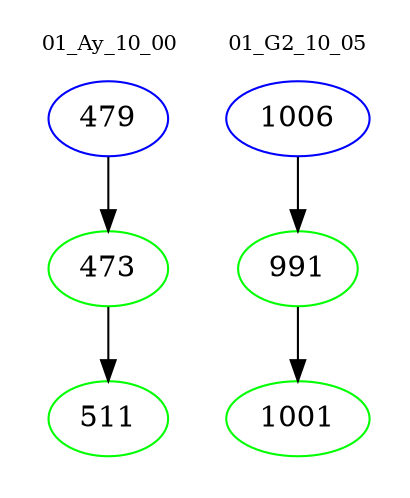 digraph{
subgraph cluster_0 {
color = white
label = "01_Ay_10_00";
fontsize=10;
T0_479 [label="479", color="blue"]
T0_479 -> T0_473 [color="black"]
T0_473 [label="473", color="green"]
T0_473 -> T0_511 [color="black"]
T0_511 [label="511", color="green"]
}
subgraph cluster_1 {
color = white
label = "01_G2_10_05";
fontsize=10;
T1_1006 [label="1006", color="blue"]
T1_1006 -> T1_991 [color="black"]
T1_991 [label="991", color="green"]
T1_991 -> T1_1001 [color="black"]
T1_1001 [label="1001", color="green"]
}
}
